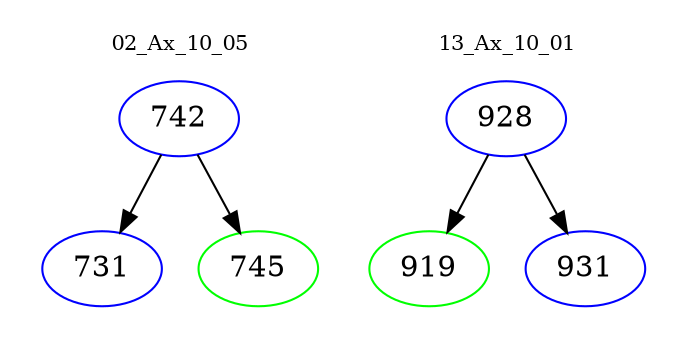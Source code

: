 digraph{
subgraph cluster_0 {
color = white
label = "02_Ax_10_05";
fontsize=10;
T0_742 [label="742", color="blue"]
T0_742 -> T0_731 [color="black"]
T0_731 [label="731", color="blue"]
T0_742 -> T0_745 [color="black"]
T0_745 [label="745", color="green"]
}
subgraph cluster_1 {
color = white
label = "13_Ax_10_01";
fontsize=10;
T1_928 [label="928", color="blue"]
T1_928 -> T1_919 [color="black"]
T1_919 [label="919", color="green"]
T1_928 -> T1_931 [color="black"]
T1_931 [label="931", color="blue"]
}
}
